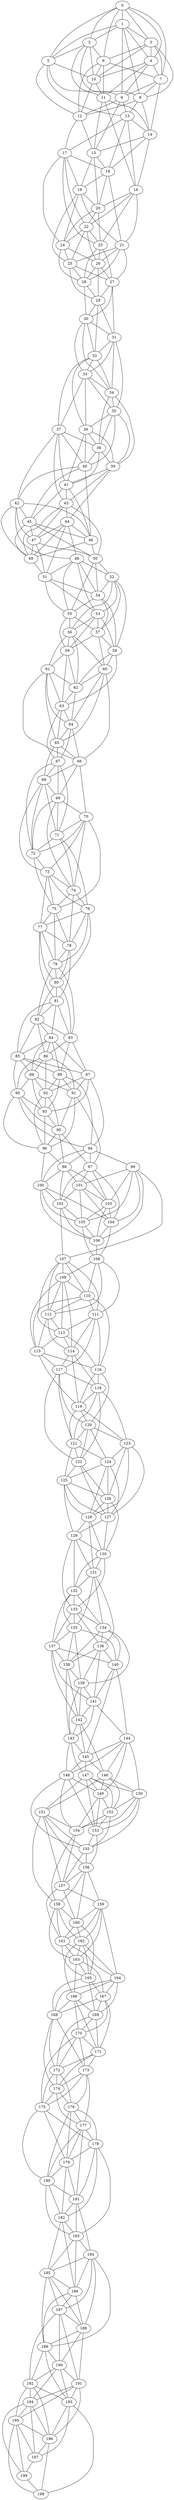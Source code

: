 strict graph G {
0;
1;
2;
3;
4;
5;
6;
7;
8;
9;
10;
11;
12;
13;
14;
15;
16;
17;
18;
19;
20;
21;
22;
23;
24;
25;
26;
27;
28;
29;
30;
31;
32;
33;
34;
35;
36;
37;
38;
39;
40;
41;
42;
43;
44;
45;
46;
47;
48;
49;
50;
51;
52;
53;
54;
55;
56;
57;
58;
59;
60;
61;
62;
63;
64;
65;
66;
67;
68;
69;
70;
71;
72;
73;
74;
75;
76;
77;
78;
79;
80;
81;
82;
83;
84;
85;
86;
87;
88;
89;
90;
91;
92;
93;
94;
95;
96;
97;
98;
99;
100;
101;
102;
103;
104;
105;
106;
107;
108;
109;
110;
111;
112;
113;
114;
115;
116;
117;
118;
119;
120;
121;
122;
123;
124;
125;
126;
127;
128;
129;
130;
131;
132;
133;
134;
135;
136;
137;
138;
139;
140;
141;
142;
143;
144;
145;
146;
147;
148;
149;
150;
151;
152;
153;
154;
155;
156;
157;
158;
159;
160;
161;
162;
163;
164;
165;
166;
167;
168;
169;
170;
171;
172;
173;
174;
175;
176;
177;
178;
179;
180;
181;
182;
183;
184;
185;
186;
187;
188;
189;
190;
191;
192;
193;
194;
195;
196;
197;
198;
199;
101 -- 102;
192 -- 196;
3 -- 10;
170 -- 173;
11 -- 15;
170 -- 172;
19 -- 20;
158 -- 161;
19 -- 25;
11 -- 14;
71 -- 76;
68 -- 73;
23 -- 26;
164 -- 169;
54 -- 57;
99 -- 104;
74 -- 76;
14 -- 18;
184 -- 188;
192 -- 193;
144 -- 146;
17 -- 22;
8 -- 14;
173 -- 174;
152 -- 154;
142 -- 145;
176 -- 177;
56 -- 62;
15 -- 18;
91 -- 96;
98 -- 103;
48 -- 54;
77 -- 79;
171 -- 174;
111 -- 116;
171 -- 172;
70 -- 72;
105 -- 108;
159 -- 162;
175 -- 180;
131 -- 134;
166 -- 169;
96 -- 100;
3 -- 4;
160 -- 161;
167 -- 170;
158 -- 163;
153 -- 155;
18 -- 20;
95 -- 97;
92 -- 93;
59 -- 62;
134 -- 138;
125 -- 129;
33 -- 34;
54 -- 58;
161 -- 163;
101 -- 105;
131 -- 132;
85 -- 90;
156 -- 158;
191 -- 196;
164 -- 168;
185 -- 188;
196 -- 197;
76 -- 79;
37 -- 38;
189 -- 192;
138 -- 139;
194 -- 199;
178 -- 181;
64 -- 65;
36 -- 41;
3 -- 6;
36 -- 38;
146 -- 149;
176 -- 178;
76 -- 80;
127 -- 129;
116 -- 118;
135 -- 139;
38 -- 41;
153 -- 156;
32 -- 33;
89 -- 90;
184 -- 185;
175 -- 178;
20 -- 24;
176 -- 179;
16 -- 20;
112 -- 115;
146 -- 151;
49 -- 51;
103 -- 105;
6 -- 10;
45 -- 50;
136 -- 138;
151 -- 155;
82 -- 83;
90 -- 93;
147 -- 153;
6 -- 11;
42 -- 48;
88 -- 94;
21 -- 27;
76 -- 77;
150 -- 153;
50 -- 54;
37 -- 40;
148 -- 154;
88 -- 92;
13 -- 14;
54 -- 55;
25 -- 27;
181 -- 183;
73 -- 77;
42 -- 45;
45 -- 49;
44 -- 48;
195 -- 197;
88 -- 93;
57 -- 60;
121 -- 125;
110 -- 111;
16 -- 22;
133 -- 136;
27 -- 30;
22 -- 24;
108 -- 110;
67 -- 72;
20 -- 22;
75 -- 77;
76 -- 78;
51 -- 55;
184 -- 186;
24 -- 26;
19 -- 21;
112 -- 114;
182 -- 183;
82 -- 84;
107 -- 110;
51 -- 53;
138 -- 143;
69 -- 74;
52 -- 57;
142 -- 146;
159 -- 164;
29 -- 32;
120 -- 122;
90 -- 95;
2 -- 8;
154 -- 158;
95 -- 98;
92 -- 95;
176 -- 180;
185 -- 189;
119 -- 120;
78 -- 80;
183 -- 185;
1 -- 5;
177 -- 178;
53 -- 57;
84 -- 88;
193 -- 197;
33 -- 37;
38 -- 40;
30 -- 32;
151 -- 156;
149 -- 153;
53 -- 58;
130 -- 133;
0 -- 7;
113 -- 114;
128 -- 129;
155 -- 156;
179 -- 181;
193 -- 196;
175 -- 179;
150 -- 155;
192 -- 194;
194 -- 197;
114 -- 118;
5 -- 11;
186 -- 187;
180 -- 182;
191 -- 193;
116 -- 119;
83 -- 87;
150 -- 154;
82 -- 86;
177 -- 179;
27 -- 29;
36 -- 39;
102 -- 105;
146 -- 152;
135 -- 138;
168 -- 173;
189 -- 193;
60 -- 64;
2 -- 5;
118 -- 122;
139 -- 141;
43 -- 49;
61 -- 64;
45 -- 46;
24 -- 28;
57 -- 59;
189 -- 190;
70 -- 71;
126 -- 128;
117 -- 122;
129 -- 131;
167 -- 168;
18 -- 19;
77 -- 80;
174 -- 177;
97 -- 102;
30 -- 31;
138 -- 142;
21 -- 25;
184 -- 187;
72 -- 73;
52 -- 53;
95 -- 96;
15 -- 20;
23 -- 27;
14 -- 15;
60 -- 62;
165 -- 169;
135 -- 140;
157 -- 161;
187 -- 190;
55 -- 59;
119 -- 123;
110 -- 116;
48 -- 52;
197 -- 199;
147 -- 149;
67 -- 71;
156 -- 157;
111 -- 114;
56 -- 59;
149 -- 154;
52 -- 56;
86 -- 92;
99 -- 105;
122 -- 127;
17 -- 18;
26 -- 29;
99 -- 106;
121 -- 124;
150 -- 152;
94 -- 97;
82 -- 85;
48 -- 53;
179 -- 182;
161 -- 164;
172 -- 176;
164 -- 167;
139 -- 142;
90 -- 94;
160 -- 165;
22 -- 23;
158 -- 162;
58 -- 63;
31 -- 35;
74 -- 78;
33 -- 36;
113 -- 116;
0 -- 5;
131 -- 135;
3 -- 8;
102 -- 106;
58 -- 60;
88 -- 91;
195 -- 198;
97 -- 103;
66 -- 68;
73 -- 75;
31 -- 32;
128 -- 130;
151 -- 158;
65 -- 67;
163 -- 166;
1 -- 8;
69 -- 70;
105 -- 106;
42 -- 46;
89 -- 93;
108 -- 111;
32 -- 36;
166 -- 170;
156 -- 159;
65 -- 68;
188 -- 190;
32 -- 37;
48 -- 55;
145 -- 146;
101 -- 103;
136 -- 141;
52 -- 58;
188 -- 189;
140 -- 141;
30 -- 34;
52 -- 54;
110 -- 115;
174 -- 176;
144 -- 150;
65 -- 66;
39 -- 41;
134 -- 136;
180 -- 181;
151 -- 157;
77 -- 78;
93 -- 95;
0 -- 1;
5 -- 10;
16 -- 23;
59 -- 61;
60 -- 65;
70 -- 74;
123 -- 124;
10 -- 11;
166 -- 171;
102 -- 107;
183 -- 186;
58 -- 62;
93 -- 96;
34 -- 39;
17 -- 24;
75 -- 79;
8 -- 12;
141 -- 144;
133 -- 134;
4 -- 11;
114 -- 117;
129 -- 130;
5 -- 12;
47 -- 49;
80 -- 81;
35 -- 39;
118 -- 119;
148 -- 149;
94 -- 100;
195 -- 196;
196 -- 198;
123 -- 128;
173 -- 176;
127 -- 130;
108 -- 112;
38 -- 39;
195 -- 199;
124 -- 128;
74 -- 75;
187 -- 188;
168 -- 172;
25 -- 29;
48 -- 51;
170 -- 175;
157 -- 160;
160 -- 162;
40 -- 46;
145 -- 148;
87 -- 91;
147 -- 152;
104 -- 106;
43 -- 47;
69 -- 72;
17 -- 23;
194 -- 196;
144 -- 145;
44 -- 49;
59 -- 63;
70 -- 75;
109 -- 112;
132 -- 133;
7 -- 9;
92 -- 96;
134 -- 140;
180 -- 183;
125 -- 127;
70 -- 73;
98 -- 100;
97 -- 101;
34 -- 35;
1 -- 9;
33 -- 35;
86 -- 91;
137 -- 140;
77 -- 81;
27 -- 31;
21 -- 26;
66 -- 69;
40 -- 45;
50 -- 52;
80 -- 82;
23 -- 28;
32 -- 34;
6 -- 12;
78 -- 81;
186 -- 188;
44 -- 47;
120 -- 121;
106 -- 108;
178 -- 183;
14 -- 16;
107 -- 112;
147 -- 150;
37 -- 41;
39 -- 43;
42 -- 47;
172 -- 174;
2 -- 10;
96 -- 98;
99 -- 101;
103 -- 106;
162 -- 166;
47 -- 51;
187 -- 192;
117 -- 120;
67 -- 68;
116 -- 120;
156 -- 160;
68 -- 69;
29 -- 30;
185 -- 187;
63 -- 64;
9 -- 13;
56 -- 60;
12 -- 17;
124 -- 127;
94 -- 99;
158 -- 160;
191 -- 195;
50 -- 55;
2 -- 6;
113 -- 115;
94 -- 98;
46 -- 50;
118 -- 121;
100 -- 102;
190 -- 191;
71 -- 72;
114 -- 119;
135 -- 137;
24 -- 25;
107 -- 111;
118 -- 123;
13 -- 17;
144 -- 149;
148 -- 153;
46 -- 49;
1 -- 4;
162 -- 165;
122 -- 126;
57 -- 58;
178 -- 179;
81 -- 84;
139 -- 143;
190 -- 194;
119 -- 121;
12 -- 15;
81 -- 82;
98 -- 102;
159 -- 163;
173 -- 177;
84 -- 87;
169 -- 171;
126 -- 127;
68 -- 71;
22 -- 26;
36 -- 40;
99 -- 103;
140 -- 145;
86 -- 89;
170 -- 171;
164 -- 166;
115 -- 116;
30 -- 33;
143 -- 148;
132 -- 134;
165 -- 167;
7 -- 8;
10 -- 12;
53 -- 56;
111 -- 117;
84 -- 86;
167 -- 169;
152 -- 155;
192 -- 195;
143 -- 147;
6 -- 7;
26 -- 28;
115 -- 117;
9 -- 12;
133 -- 137;
168 -- 174;
79 -- 80;
47 -- 50;
60 -- 66;
107 -- 109;
140 -- 144;
18 -- 21;
4 -- 7;
115 -- 119;
166 -- 168;
42 -- 49;
56 -- 61;
132 -- 137;
103 -- 104;
148 -- 155;
130 -- 131;
100 -- 105;
132 -- 135;
172 -- 175;
137 -- 138;
41 -- 46;
108 -- 109;
107 -- 113;
37 -- 42;
83 -- 86;
63 -- 65;
141 -- 143;
109 -- 113;
35 -- 36;
181 -- 184;
191 -- 194;
21 -- 28;
41 -- 43;
62 -- 64;
190 -- 192;
123 -- 126;
125 -- 126;
28 -- 29;
136 -- 140;
109 -- 114;
188 -- 191;
55 -- 56;
194 -- 195;
157 -- 159;
159 -- 161;
4 -- 10;
110 -- 112;
68 -- 72;
34 -- 38;
177 -- 181;
162 -- 164;
162 -- 163;
159 -- 160;
174 -- 175;
187 -- 191;
72 -- 75;
130 -- 132;
91 -- 97;
90 -- 96;
85 -- 89;
124 -- 125;
111 -- 113;
83 -- 88;
62 -- 63;
63 -- 67;
109 -- 110;
66 -- 70;
126 -- 130;
43 -- 44;
61 -- 63;
84 -- 85;
89 -- 92;
53 -- 59;
67 -- 69;
137 -- 142;
101 -- 104;
182 -- 186;
13 -- 16;
73 -- 74;
39 -- 44;
71 -- 74;
26 -- 27;
109 -- 115;
31 -- 34;
20 -- 23;
15 -- 19;
25 -- 28;
7 -- 14;
3 -- 7;
0 -- 6;
2 -- 9;
171 -- 173;
85 -- 88;
13 -- 18;
87 -- 94;
4 -- 9;
120 -- 124;
141 -- 142;
22 -- 25;
163 -- 167;
80 -- 83;
145 -- 147;
186 -- 189;
89 -- 91;
87 -- 92;
61 -- 66;
117 -- 118;
152 -- 153;
91 -- 95;
35 -- 38;
40 -- 42;
84 -- 89;
64 -- 67;
120 -- 123;
128 -- 131;
161 -- 165;
0 -- 3;
199 -- 198;
117 -- 121;
137 -- 141;
183 -- 184;
81 -- 85;
124 -- 126;
169 -- 170;
11 -- 16;
1 -- 2;
190 -- 193;
179 -- 180;
184 -- 189;
17 -- 19;
9 -- 15;
44 -- 46;
100 -- 104;
193 -- 198;
131 -- 136;
155 -- 157;
134 -- 139;
75 -- 78;
29 -- 31;
125 -- 128;
151 -- 154;
173 -- 175;
167 -- 171;
112 -- 113;
100 -- 106;
169 -- 172;
61 -- 65;
19 -- 24;
165 -- 168;
85 -- 87;
181 -- 182;
86 -- 90;
41 -- 45;
143 -- 145;
163 -- 165;
73 -- 76;
79 -- 82;
104 -- 108;
69 -- 71;
133 -- 135;
182 -- 185;
154 -- 157;
81 -- 83;
178 -- 182;
185 -- 186;
5 -- 13;
149 -- 152;
78 -- 79;
79 -- 83;
37 -- 43;
87 -- 93;
44 -- 51;
144 -- 148;
0 -- 4;
147 -- 151;
8 -- 13;
98 -- 101;
146 -- 150;
136 -- 139;
51 -- 54;
35 -- 40;
16 -- 21;
129 -- 132;
45 -- 47;
129 -- 133;
0 -- 2;
43 -- 50;
55 -- 57;
177 -- 180;
121 -- 122;
64 -- 66;
99 -- 107;
122 -- 125;
123 -- 127;
1 -- 3;
142 -- 143;
31 -- 33;
97 -- 104;
61 -- 62;
28 -- 30;
}

